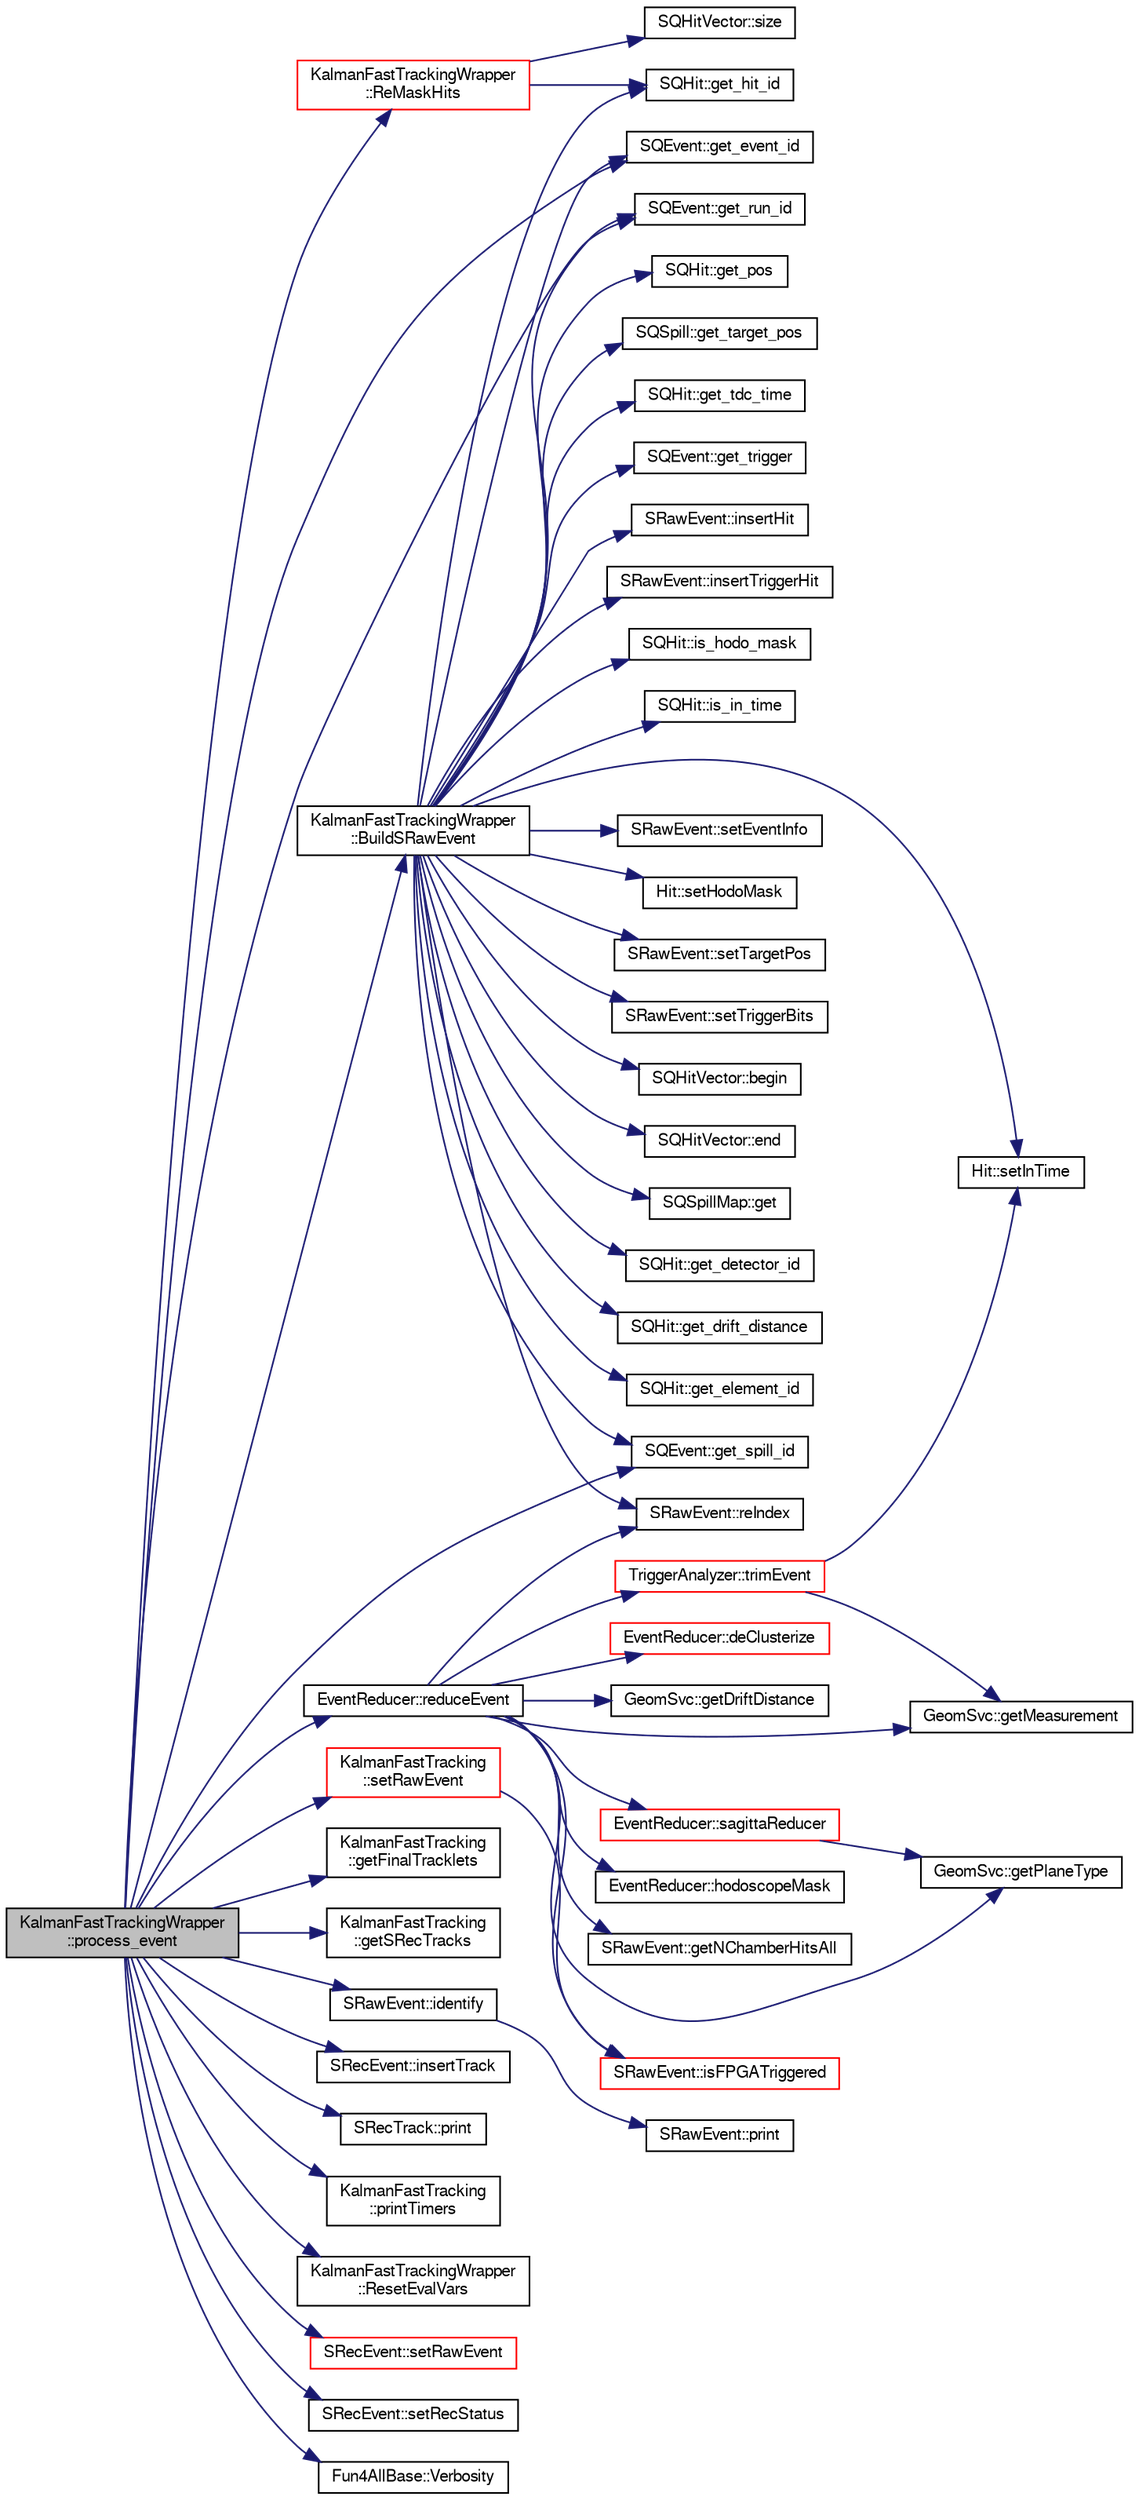 digraph "KalmanFastTrackingWrapper::process_event"
{
  bgcolor="transparent";
  edge [fontname="FreeSans",fontsize="10",labelfontname="FreeSans",labelfontsize="10"];
  node [fontname="FreeSans",fontsize="10",shape=record];
  rankdir="LR";
  Node1 [label="KalmanFastTrackingWrapper\l::process_event",height=0.2,width=0.4,color="black", fillcolor="grey75", style="filled" fontcolor="black"];
  Node1 -> Node2 [color="midnightblue",fontsize="10",style="solid",fontname="FreeSans"];
  Node2 [label="KalmanFastTrackingWrapper\l::BuildSRawEvent",height=0.2,width=0.4,color="black",URL="$d4/dff/classKalmanFastTrackingWrapper.html#a386a9ee1d8c460550a6f9b0ced1e5a76"];
  Node2 -> Node3 [color="midnightblue",fontsize="10",style="solid",fontname="FreeSans"];
  Node3 [label="SQHitVector::begin",height=0.2,width=0.4,color="black",URL="$d9/dbc/classSQHitVector.html#a194d01789d543dd623068b46c450e434"];
  Node2 -> Node4 [color="midnightblue",fontsize="10",style="solid",fontname="FreeSans"];
  Node4 [label="SQHitVector::end",height=0.2,width=0.4,color="black",URL="$d9/dbc/classSQHitVector.html#afc94725c2663f4280cabaa5754a57f17"];
  Node2 -> Node5 [color="midnightblue",fontsize="10",style="solid",fontname="FreeSans"];
  Node5 [label="SQSpillMap::get",height=0.2,width=0.4,color="black",URL="$d7/d87/classSQSpillMap.html#a1351e39720be4745cbed2b2a1f0f33ea"];
  Node2 -> Node6 [color="midnightblue",fontsize="10",style="solid",fontname="FreeSans"];
  Node6 [label="SQHit::get_detector_id",height=0.2,width=0.4,color="black",URL="$de/d79/classSQHit.html#acae7667f8a85fd1de5ae611b8c51fb33"];
  Node2 -> Node7 [color="midnightblue",fontsize="10",style="solid",fontname="FreeSans"];
  Node7 [label="SQHit::get_drift_distance",height=0.2,width=0.4,color="black",URL="$de/d79/classSQHit.html#aab506d06da719529a43b1210c758f379"];
  Node2 -> Node8 [color="midnightblue",fontsize="10",style="solid",fontname="FreeSans"];
  Node8 [label="SQHit::get_element_id",height=0.2,width=0.4,color="black",URL="$de/d79/classSQHit.html#a4ce14b27ab63d03e5f3aab541b2efe26"];
  Node2 -> Node9 [color="midnightblue",fontsize="10",style="solid",fontname="FreeSans"];
  Node9 [label="SQEvent::get_event_id",height=0.2,width=0.4,color="black",URL="$d9/dd7/classSQEvent.html#ae99eb349fe38c0a3e655cadeecb8772a"];
  Node2 -> Node10 [color="midnightblue",fontsize="10",style="solid",fontname="FreeSans"];
  Node10 [label="SQHit::get_hit_id",height=0.2,width=0.4,color="black",URL="$de/d79/classSQHit.html#a9e470ede0a608c4e13325eab1d691694"];
  Node2 -> Node11 [color="midnightblue",fontsize="10",style="solid",fontname="FreeSans"];
  Node11 [label="SQHit::get_pos",height=0.2,width=0.4,color="black",URL="$de/d79/classSQHit.html#a2560a11b54287b55ec70196fc416b573"];
  Node2 -> Node12 [color="midnightblue",fontsize="10",style="solid",fontname="FreeSans"];
  Node12 [label="SQEvent::get_run_id",height=0.2,width=0.4,color="black",URL="$d9/dd7/classSQEvent.html#a392d15330793852b00fa9bc842604dca"];
  Node2 -> Node13 [color="midnightblue",fontsize="10",style="solid",fontname="FreeSans"];
  Node13 [label="SQEvent::get_spill_id",height=0.2,width=0.4,color="black",URL="$d9/dd7/classSQEvent.html#ac6da8f0b44b8858c40d7e4ec97fe0680"];
  Node2 -> Node14 [color="midnightblue",fontsize="10",style="solid",fontname="FreeSans"];
  Node14 [label="SQSpill::get_target_pos",height=0.2,width=0.4,color="black",URL="$d0/d78/classSQSpill.html#a998e966ac09945ff954bbe0943baa167"];
  Node2 -> Node15 [color="midnightblue",fontsize="10",style="solid",fontname="FreeSans"];
  Node15 [label="SQHit::get_tdc_time",height=0.2,width=0.4,color="black",URL="$de/d79/classSQHit.html#aeba3ae619e5aaf5da416508413dd5e47"];
  Node2 -> Node16 [color="midnightblue",fontsize="10",style="solid",fontname="FreeSans"];
  Node16 [label="SQEvent::get_trigger",height=0.2,width=0.4,color="black",URL="$d9/dd7/classSQEvent.html#a7965e4398ca4e41dc4133a958b3caa29"];
  Node2 -> Node17 [color="midnightblue",fontsize="10",style="solid",fontname="FreeSans"];
  Node17 [label="SRawEvent::insertHit",height=0.2,width=0.4,color="black",URL="$d5/d83/classSRawEvent.html#a4ed91d923eb7ee95fc0271354d18c25f",tooltip="Insert a new hit. "];
  Node2 -> Node18 [color="midnightblue",fontsize="10",style="solid",fontname="FreeSans"];
  Node18 [label="SRawEvent::insertTriggerHit",height=0.2,width=0.4,color="black",URL="$d5/d83/classSRawEvent.html#a37075f04b052fb885d9378038b46d242"];
  Node2 -> Node19 [color="midnightblue",fontsize="10",style="solid",fontname="FreeSans"];
  Node19 [label="SQHit::is_hodo_mask",height=0.2,width=0.4,color="black",URL="$de/d79/classSQHit.html#a502d7c63d7502ca8d7656712a94240bc"];
  Node2 -> Node20 [color="midnightblue",fontsize="10",style="solid",fontname="FreeSans"];
  Node20 [label="SQHit::is_in_time",height=0.2,width=0.4,color="black",URL="$de/d79/classSQHit.html#a19bfb493c5b0f24384c319c2a0a7b448"];
  Node2 -> Node21 [color="midnightblue",fontsize="10",style="solid",fontname="FreeSans"];
  Node21 [label="SRawEvent::reIndex",height=0.2,width=0.4,color="black",URL="$d5/d83/classSRawEvent.html#a08b2b0404bdf1ea48284bc80020c8e51",tooltip="Reset the number hits on each plane. "];
  Node2 -> Node22 [color="midnightblue",fontsize="10",style="solid",fontname="FreeSans"];
  Node22 [label="SRawEvent::setEventInfo",height=0.2,width=0.4,color="black",URL="$d5/d83/classSRawEvent.html#ae3e649456cc6ab85876e9ab1baa52ad6",tooltip="Sets. "];
  Node2 -> Node23 [color="midnightblue",fontsize="10",style="solid",fontname="FreeSans"];
  Node23 [label="Hit::setHodoMask",height=0.2,width=0.4,color="black",URL="$d0/d88/classHit.html#a7baba9709ee19582e934e7389842d7a4"];
  Node2 -> Node24 [color="midnightblue",fontsize="10",style="solid",fontname="FreeSans"];
  Node24 [label="Hit::setInTime",height=0.2,width=0.4,color="black",URL="$d0/d88/classHit.html#ad56973a505f8aee1cf1fc1b9b5cc8335"];
  Node2 -> Node25 [color="midnightblue",fontsize="10",style="solid",fontname="FreeSans"];
  Node25 [label="SRawEvent::setTargetPos",height=0.2,width=0.4,color="black",URL="$d5/d83/classSRawEvent.html#a2aba71ed607350ee2692e60aa28b4347"];
  Node2 -> Node26 [color="midnightblue",fontsize="10",style="solid",fontname="FreeSans"];
  Node26 [label="SRawEvent::setTriggerBits",height=0.2,width=0.4,color="black",URL="$d5/d83/classSRawEvent.html#a3b08b54a99e28870161ad532de39d142"];
  Node1 -> Node9 [color="midnightblue",fontsize="10",style="solid",fontname="FreeSans"];
  Node1 -> Node12 [color="midnightblue",fontsize="10",style="solid",fontname="FreeSans"];
  Node1 -> Node13 [color="midnightblue",fontsize="10",style="solid",fontname="FreeSans"];
  Node1 -> Node27 [color="midnightblue",fontsize="10",style="solid",fontname="FreeSans"];
  Node27 [label="KalmanFastTracking\l::getFinalTracklets",height=0.2,width=0.4,color="black",URL="$d3/d46/classKalmanFastTracking.html#a5b5e33499e87762f2f4b3617c035eb73",tooltip="Final output. "];
  Node1 -> Node28 [color="midnightblue",fontsize="10",style="solid",fontname="FreeSans"];
  Node28 [label="KalmanFastTracking\l::getSRecTracks",height=0.2,width=0.4,color="black",URL="$d3/d46/classKalmanFastTracking.html#a069ec3f51067ba67472a28ba7ea687bd"];
  Node1 -> Node29 [color="midnightblue",fontsize="10",style="solid",fontname="FreeSans"];
  Node29 [label="SRawEvent::identify",height=0.2,width=0.4,color="black",URL="$d5/d83/classSRawEvent.html#af07729980c2ffa12b0d6b47d48cc91bc",tooltip="PHObject virtual overloads. "];
  Node29 -> Node30 [color="midnightblue",fontsize="10",style="solid",fontname="FreeSans"];
  Node30 [label="SRawEvent::print",height=0.2,width=0.4,color="black",URL="$d5/d83/classSRawEvent.html#a84632c33dd2e086fe07a3f2c8bc3acb5",tooltip="Print for debugging purposes. "];
  Node1 -> Node31 [color="midnightblue",fontsize="10",style="solid",fontname="FreeSans"];
  Node31 [label="SRecEvent::insertTrack",height=0.2,width=0.4,color="black",URL="$d5/d2f/classSRecEvent.html#a5629c2c2cb30f4df56891b9b48cc52b0",tooltip="Insert tracks. "];
  Node1 -> Node32 [color="midnightblue",fontsize="10",style="solid",fontname="FreeSans"];
  Node32 [label="SRecTrack::print",height=0.2,width=0.4,color="black",URL="$d6/db1/classSRecTrack.html#a1e63d36508064ebabd7f360348e421f8",tooltip="Debugging output. "];
  Node1 -> Node33 [color="midnightblue",fontsize="10",style="solid",fontname="FreeSans"];
  Node33 [label="KalmanFastTracking\l::printTimers",height=0.2,width=0.4,color="black",URL="$d3/d46/classKalmanFastTracking.html#a1a257ebca4e6139b8d762da69ece51fe"];
  Node1 -> Node34 [color="midnightblue",fontsize="10",style="solid",fontname="FreeSans"];
  Node34 [label="EventReducer::reduceEvent",height=0.2,width=0.4,color="black",URL="$d5/dda/classEventReducer.html#af72954cea31bb7b3b3f122c3067b632c"];
  Node34 -> Node35 [color="midnightblue",fontsize="10",style="solid",fontname="FreeSans"];
  Node35 [label="EventReducer::deClusterize",height=0.2,width=0.4,color="red",URL="$d5/dda/classEventReducer.html#a6aa4f5546837d8b2e47367b131332e7e"];
  Node34 -> Node36 [color="midnightblue",fontsize="10",style="solid",fontname="FreeSans"];
  Node36 [label="GeomSvc::getDriftDistance",height=0.2,width=0.4,color="black",URL="$d0/da0/classGeomSvc.html#a11846ccd95c54f825b0c5b8dc327923f"];
  Node34 -> Node37 [color="midnightblue",fontsize="10",style="solid",fontname="FreeSans"];
  Node37 [label="GeomSvc::getMeasurement",height=0.2,width=0.4,color="black",URL="$d0/da0/classGeomSvc.html#a5a50feb4de0351f6d3d739dbc66d6247",tooltip="Convert the detectorID and elementID to the actual hit position. "];
  Node34 -> Node38 [color="midnightblue",fontsize="10",style="solid",fontname="FreeSans"];
  Node38 [label="SRawEvent::getNChamberHitsAll",height=0.2,width=0.4,color="black",URL="$d5/d83/classSRawEvent.html#adcd73c16459e35e34c2e746b5b8568c1"];
  Node34 -> Node39 [color="midnightblue",fontsize="10",style="solid",fontname="FreeSans"];
  Node39 [label="GeomSvc::getPlaneType",height=0.2,width=0.4,color="black",URL="$d0/da0/classGeomSvc.html#ac22b1c50a84423eb7aa7792595c2fca1"];
  Node34 -> Node40 [color="midnightblue",fontsize="10",style="solid",fontname="FreeSans"];
  Node40 [label="EventReducer::hodoscopeMask",height=0.2,width=0.4,color="black",URL="$d5/dda/classEventReducer.html#af69506f70efff619964ac0aa0a7b2c66"];
  Node34 -> Node41 [color="midnightblue",fontsize="10",style="solid",fontname="FreeSans"];
  Node41 [label="SRawEvent::isFPGATriggered",height=0.2,width=0.4,color="red",URL="$d5/d83/classSRawEvent.html#aa5f45fc48942fadce059c3a7f29d577c"];
  Node34 -> Node21 [color="midnightblue",fontsize="10",style="solid",fontname="FreeSans"];
  Node34 -> Node42 [color="midnightblue",fontsize="10",style="solid",fontname="FreeSans"];
  Node42 [label="EventReducer::sagittaReducer",height=0.2,width=0.4,color="red",URL="$d5/dda/classEventReducer.html#a3fe6db13e06a16f8145307b110c15225"];
  Node42 -> Node39 [color="midnightblue",fontsize="10",style="solid",fontname="FreeSans"];
  Node34 -> Node43 [color="midnightblue",fontsize="10",style="solid",fontname="FreeSans"];
  Node43 [label="TriggerAnalyzer::trimEvent",height=0.2,width=0.4,color="red",URL="$d6/deb/classTriggerAnalyzer.html#aefeca16ccf3c1ee48aa25156d59265de"];
  Node43 -> Node37 [color="midnightblue",fontsize="10",style="solid",fontname="FreeSans"];
  Node43 -> Node24 [color="midnightblue",fontsize="10",style="solid",fontname="FreeSans"];
  Node1 -> Node44 [color="midnightblue",fontsize="10",style="solid",fontname="FreeSans"];
  Node44 [label="KalmanFastTrackingWrapper\l::ReMaskHits",height=0.2,width=0.4,color="red",URL="$d4/dff/classKalmanFastTrackingWrapper.html#a247ac947f68ff4a61afb67fc9fc20248"];
  Node44 -> Node45 [color="midnightblue",fontsize="10",style="solid",fontname="FreeSans"];
  Node45 [label="SQHitVector::size",height=0.2,width=0.4,color="black",URL="$d9/dbc/classSQHitVector.html#a7c3abb0e9b5625a54b979de9427a377f"];
  Node44 -> Node10 [color="midnightblue",fontsize="10",style="solid",fontname="FreeSans"];
  Node1 -> Node46 [color="midnightblue",fontsize="10",style="solid",fontname="FreeSans"];
  Node46 [label="KalmanFastTrackingWrapper\l::ResetEvalVars",height=0.2,width=0.4,color="black",URL="$d4/dff/classKalmanFastTrackingWrapper.html#a553d25c8efc9bf3fe666e695065ba1f3"];
  Node1 -> Node47 [color="midnightblue",fontsize="10",style="solid",fontname="FreeSans"];
  Node47 [label="KalmanFastTracking\l::setRawEvent",height=0.2,width=0.4,color="red",URL="$d3/d46/classKalmanFastTracking.html#ada493cf8d995c42b9e78a53b891ce72b"];
  Node47 -> Node41 [color="midnightblue",fontsize="10",style="solid",fontname="FreeSans"];
  Node1 -> Node48 [color="midnightblue",fontsize="10",style="solid",fontname="FreeSans"];
  Node48 [label="SRecEvent::setRawEvent",height=0.2,width=0.4,color="red",URL="$d5/d2f/classSRecEvent.html#a79c7950118ac5e00c6a7e2e1ef4301ff",tooltip="directly setup everything by raw event "];
  Node1 -> Node49 [color="midnightblue",fontsize="10",style="solid",fontname="FreeSans"];
  Node49 [label="SRecEvent::setRecStatus",height=0.2,width=0.4,color="black",URL="$d5/d2f/classSRecEvent.html#a019729051374bee85e8778951606082a"];
  Node1 -> Node50 [color="midnightblue",fontsize="10",style="solid",fontname="FreeSans"];
  Node50 [label="Fun4AllBase::Verbosity",height=0.2,width=0.4,color="black",URL="$d5/dec/classFun4AllBase.html#a8a5c77a92bdac6bc043476e132379a40",tooltip="Gets the verbosity of this module. "];
}

